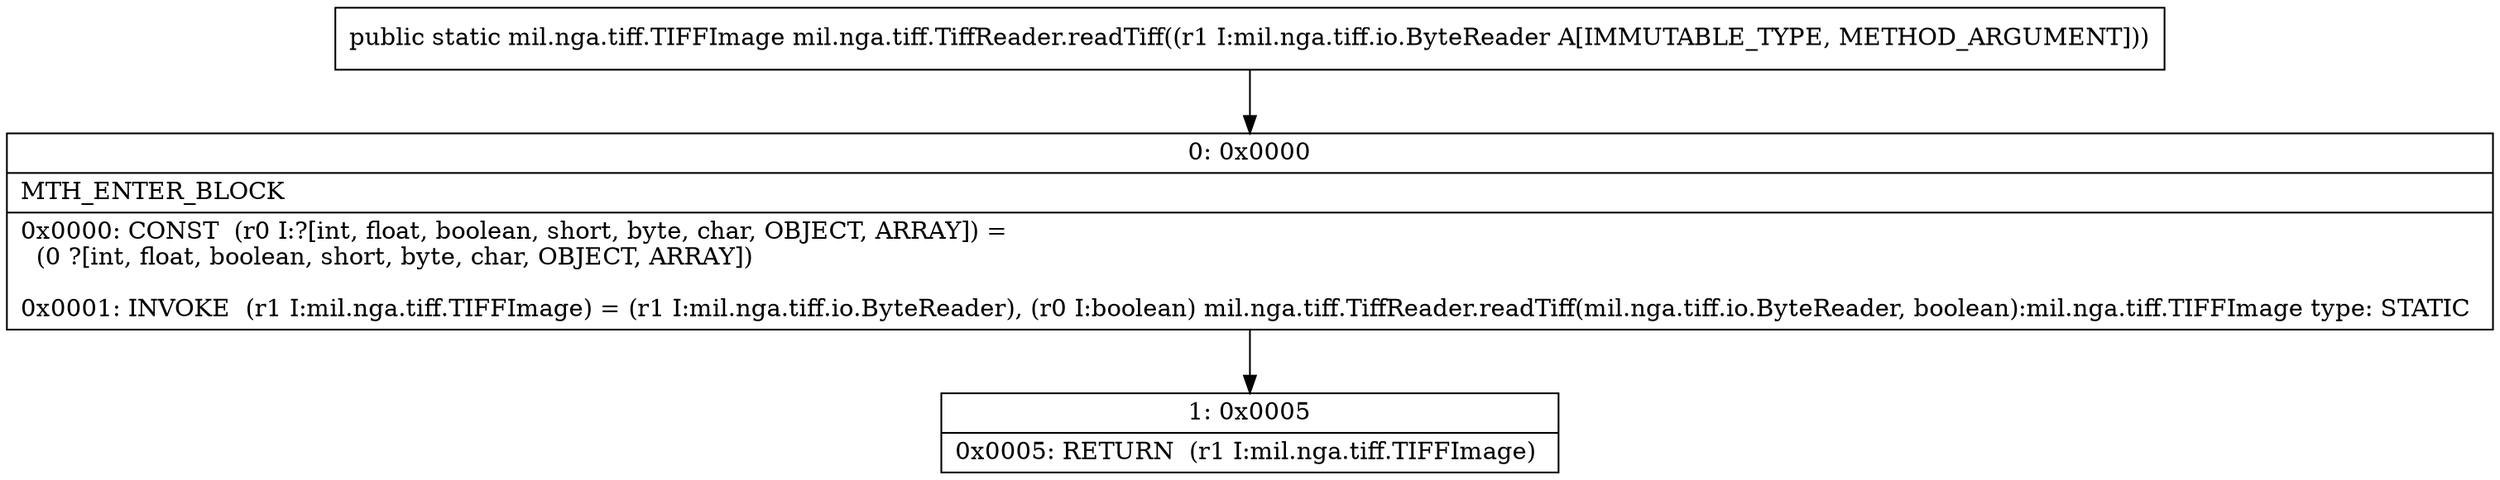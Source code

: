 digraph "CFG formil.nga.tiff.TiffReader.readTiff(Lmil\/nga\/tiff\/io\/ByteReader;)Lmil\/nga\/tiff\/TIFFImage;" {
Node_0 [shape=record,label="{0\:\ 0x0000|MTH_ENTER_BLOCK\l|0x0000: CONST  (r0 I:?[int, float, boolean, short, byte, char, OBJECT, ARRAY]) = \l  (0 ?[int, float, boolean, short, byte, char, OBJECT, ARRAY])\l \l0x0001: INVOKE  (r1 I:mil.nga.tiff.TIFFImage) = (r1 I:mil.nga.tiff.io.ByteReader), (r0 I:boolean) mil.nga.tiff.TiffReader.readTiff(mil.nga.tiff.io.ByteReader, boolean):mil.nga.tiff.TIFFImage type: STATIC \l}"];
Node_1 [shape=record,label="{1\:\ 0x0005|0x0005: RETURN  (r1 I:mil.nga.tiff.TIFFImage) \l}"];
MethodNode[shape=record,label="{public static mil.nga.tiff.TIFFImage mil.nga.tiff.TiffReader.readTiff((r1 I:mil.nga.tiff.io.ByteReader A[IMMUTABLE_TYPE, METHOD_ARGUMENT])) }"];
MethodNode -> Node_0;
Node_0 -> Node_1;
}


